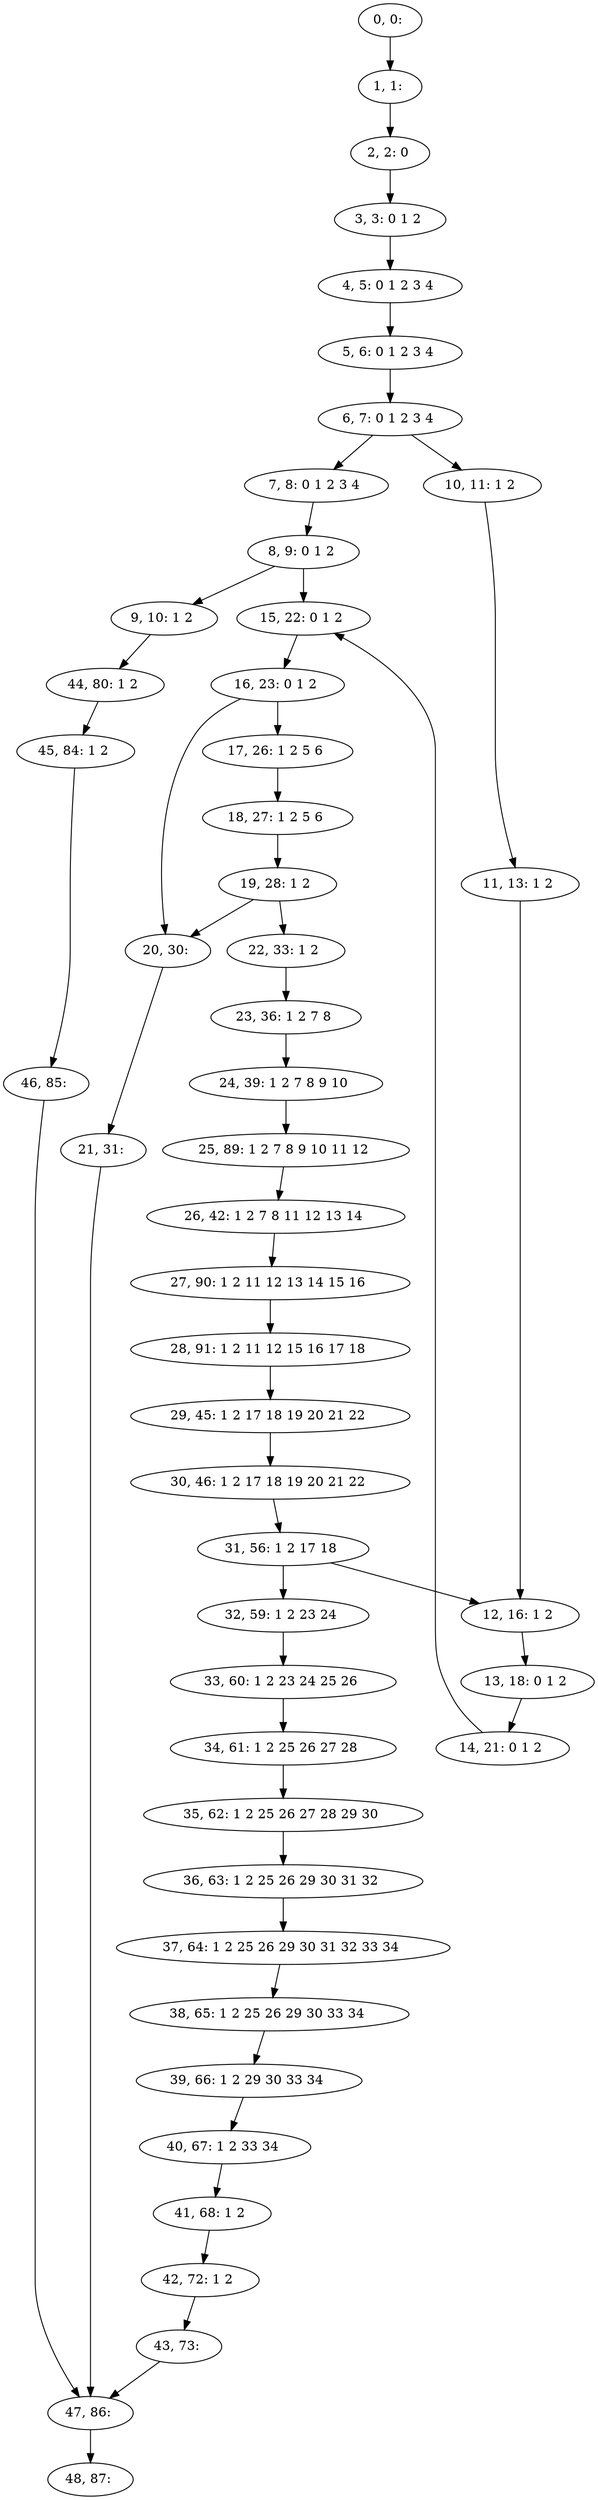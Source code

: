 digraph G {
0[label="0, 0: "];
1[label="1, 1: "];
2[label="2, 2: 0 "];
3[label="3, 3: 0 1 2 "];
4[label="4, 5: 0 1 2 3 4 "];
5[label="5, 6: 0 1 2 3 4 "];
6[label="6, 7: 0 1 2 3 4 "];
7[label="7, 8: 0 1 2 3 4 "];
8[label="8, 9: 0 1 2 "];
9[label="9, 10: 1 2 "];
10[label="10, 11: 1 2 "];
11[label="11, 13: 1 2 "];
12[label="12, 16: 1 2 "];
13[label="13, 18: 0 1 2 "];
14[label="14, 21: 0 1 2 "];
15[label="15, 22: 0 1 2 "];
16[label="16, 23: 0 1 2 "];
17[label="17, 26: 1 2 5 6 "];
18[label="18, 27: 1 2 5 6 "];
19[label="19, 28: 1 2 "];
20[label="20, 30: "];
21[label="21, 31: "];
22[label="22, 33: 1 2 "];
23[label="23, 36: 1 2 7 8 "];
24[label="24, 39: 1 2 7 8 9 10 "];
25[label="25, 89: 1 2 7 8 9 10 11 12 "];
26[label="26, 42: 1 2 7 8 11 12 13 14 "];
27[label="27, 90: 1 2 11 12 13 14 15 16 "];
28[label="28, 91: 1 2 11 12 15 16 17 18 "];
29[label="29, 45: 1 2 17 18 19 20 21 22 "];
30[label="30, 46: 1 2 17 18 19 20 21 22 "];
31[label="31, 56: 1 2 17 18 "];
32[label="32, 59: 1 2 23 24 "];
33[label="33, 60: 1 2 23 24 25 26 "];
34[label="34, 61: 1 2 25 26 27 28 "];
35[label="35, 62: 1 2 25 26 27 28 29 30 "];
36[label="36, 63: 1 2 25 26 29 30 31 32 "];
37[label="37, 64: 1 2 25 26 29 30 31 32 33 34 "];
38[label="38, 65: 1 2 25 26 29 30 33 34 "];
39[label="39, 66: 1 2 29 30 33 34 "];
40[label="40, 67: 1 2 33 34 "];
41[label="41, 68: 1 2 "];
42[label="42, 72: 1 2 "];
43[label="43, 73: "];
44[label="44, 80: 1 2 "];
45[label="45, 84: 1 2 "];
46[label="46, 85: "];
47[label="47, 86: "];
48[label="48, 87: "];
0->1 ;
1->2 ;
2->3 ;
3->4 ;
4->5 ;
5->6 ;
6->7 ;
6->10 ;
7->8 ;
8->9 ;
8->15 ;
9->44 ;
10->11 ;
11->12 ;
12->13 ;
13->14 ;
14->15 ;
15->16 ;
16->17 ;
16->20 ;
17->18 ;
18->19 ;
19->20 ;
19->22 ;
20->21 ;
21->47 ;
22->23 ;
23->24 ;
24->25 ;
25->26 ;
26->27 ;
27->28 ;
28->29 ;
29->30 ;
30->31 ;
31->32 ;
31->12 ;
32->33 ;
33->34 ;
34->35 ;
35->36 ;
36->37 ;
37->38 ;
38->39 ;
39->40 ;
40->41 ;
41->42 ;
42->43 ;
43->47 ;
44->45 ;
45->46 ;
46->47 ;
47->48 ;
}
